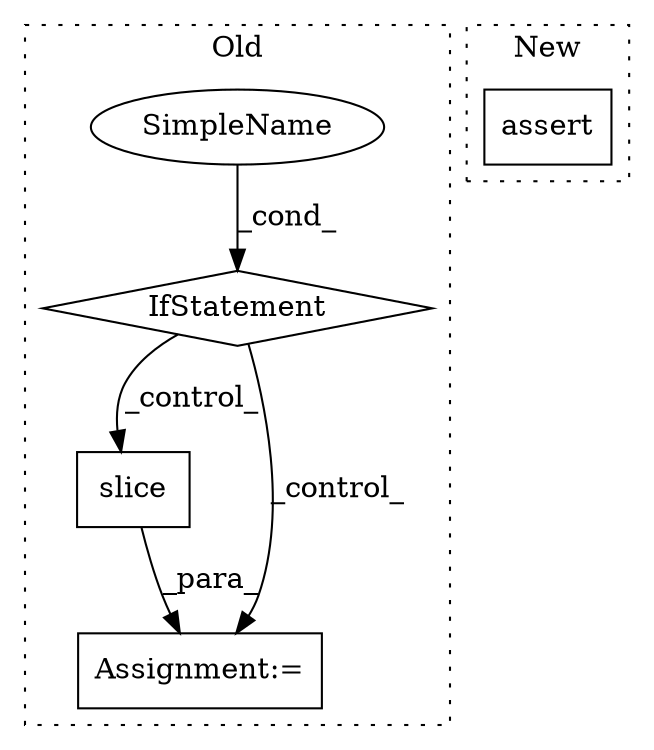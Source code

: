 digraph G {
subgraph cluster0 {
1 [label="slice" a="32" s="721,739" l="6,1" shape="box"];
3 [label="IfStatement" a="25" s="691,706" l="4,2" shape="diamond"];
4 [label="SimpleName" a="42" s="695" l="11" shape="ellipse"];
5 [label="Assignment:=" a="7" s="720" l="1" shape="box"];
label = "Old";
style="dotted";
}
subgraph cluster1 {
2 [label="assert" a="6" s="691" l="7" shape="box"];
label = "New";
style="dotted";
}
1 -> 5 [label="_para_"];
3 -> 1 [label="_control_"];
3 -> 5 [label="_control_"];
4 -> 3 [label="_cond_"];
}